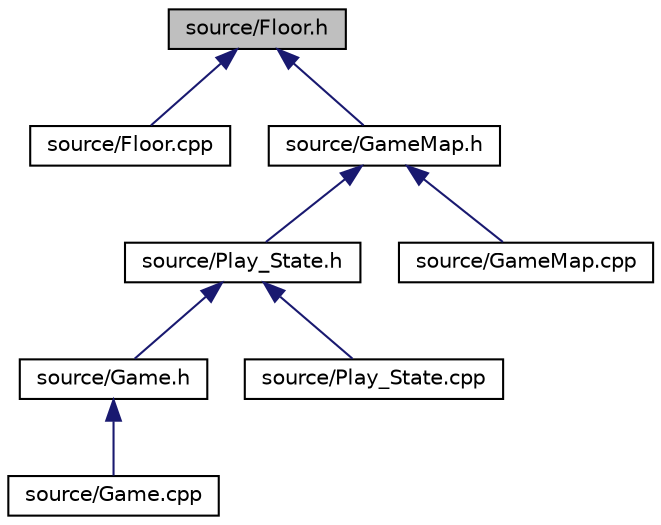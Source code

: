 digraph "source/Floor.h"
{
  edge [fontname="Helvetica",fontsize="10",labelfontname="Helvetica",labelfontsize="10"];
  node [fontname="Helvetica",fontsize="10",shape=record];
  Node5 [label="source/Floor.h",height=0.2,width=0.4,color="black", fillcolor="grey75", style="filled", fontcolor="black"];
  Node5 -> Node6 [dir="back",color="midnightblue",fontsize="10",style="solid"];
  Node6 [label="source/Floor.cpp",height=0.2,width=0.4,color="black", fillcolor="white", style="filled",URL="$Floor_8cpp.html"];
  Node5 -> Node7 [dir="back",color="midnightblue",fontsize="10",style="solid"];
  Node7 [label="source/GameMap.h",height=0.2,width=0.4,color="black", fillcolor="white", style="filled",URL="$GameMap_8h.html"];
  Node7 -> Node8 [dir="back",color="midnightblue",fontsize="10",style="solid"];
  Node8 [label="source/Play_State.h",height=0.2,width=0.4,color="black", fillcolor="white", style="filled",URL="$Play__State_8h.html"];
  Node8 -> Node9 [dir="back",color="midnightblue",fontsize="10",style="solid"];
  Node9 [label="source/Game.h",height=0.2,width=0.4,color="black", fillcolor="white", style="filled",URL="$Game_8h.html"];
  Node9 -> Node10 [dir="back",color="midnightblue",fontsize="10",style="solid"];
  Node10 [label="source/Game.cpp",height=0.2,width=0.4,color="black", fillcolor="white", style="filled",URL="$Game_8cpp.html"];
  Node8 -> Node11 [dir="back",color="midnightblue",fontsize="10",style="solid"];
  Node11 [label="source/Play_State.cpp",height=0.2,width=0.4,color="black", fillcolor="white", style="filled",URL="$Play__State_8cpp.html"];
  Node7 -> Node12 [dir="back",color="midnightblue",fontsize="10",style="solid"];
  Node12 [label="source/GameMap.cpp",height=0.2,width=0.4,color="black", fillcolor="white", style="filled",URL="$GameMap_8cpp.html"];
}
